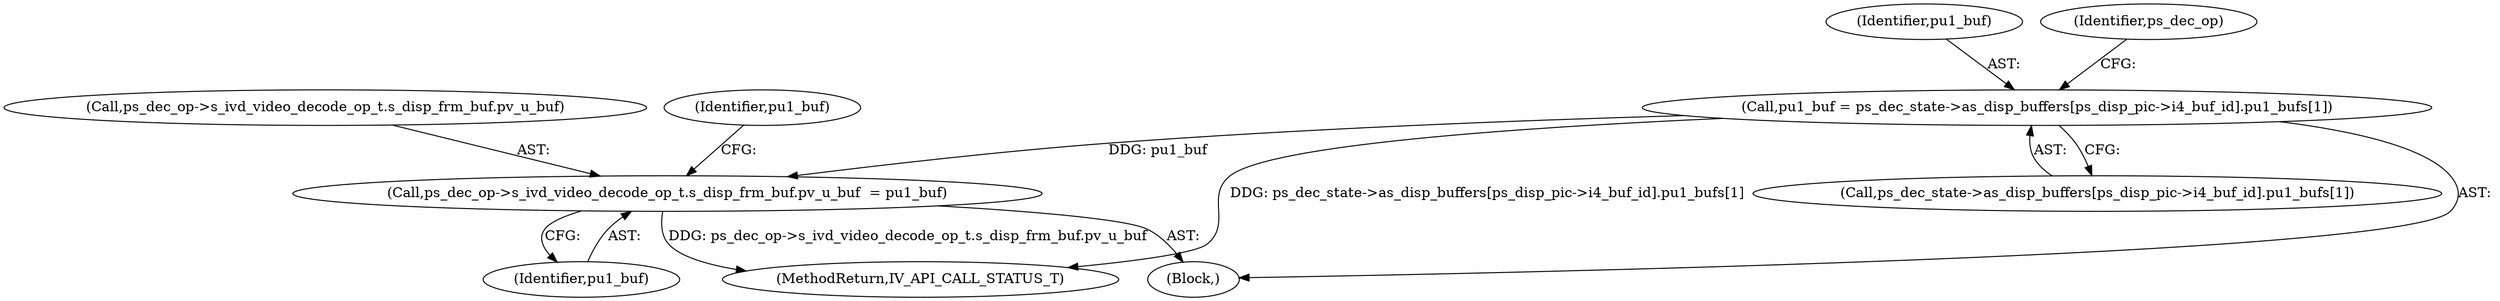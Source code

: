 digraph "0_Android_a86eb798d077b9b25c8f8c77e3c02c2f287c1ce7@array" {
"1000628" [label="(Call,pu1_buf = ps_dec_state->as_disp_buffers[ps_disp_pic->i4_buf_id].pu1_bufs[1])"];
"1000641" [label="(Call,ps_dec_op->s_ivd_video_decode_op_t.s_disp_frm_buf.pv_u_buf  = pu1_buf)"];
"1000651" [label="(Identifier,pu1_buf)"];
"1000629" [label="(Identifier,pu1_buf)"];
"1000649" [label="(Identifier,pu1_buf)"];
"1000645" [label="(Identifier,ps_dec_op)"];
"1001689" [label="(MethodReturn,IV_API_CALL_STATUS_T)"];
"1000630" [label="(Call,ps_dec_state->as_disp_buffers[ps_disp_pic->i4_buf_id].pu1_bufs[1])"];
"1000628" [label="(Call,pu1_buf = ps_dec_state->as_disp_buffers[ps_disp_pic->i4_buf_id].pu1_bufs[1])"];
"1000626" [label="(Block,)"];
"1000641" [label="(Call,ps_dec_op->s_ivd_video_decode_op_t.s_disp_frm_buf.pv_u_buf  = pu1_buf)"];
"1000642" [label="(Call,ps_dec_op->s_ivd_video_decode_op_t.s_disp_frm_buf.pv_u_buf)"];
"1000628" -> "1000626"  [label="AST: "];
"1000628" -> "1000630"  [label="CFG: "];
"1000629" -> "1000628"  [label="AST: "];
"1000630" -> "1000628"  [label="AST: "];
"1000645" -> "1000628"  [label="CFG: "];
"1000628" -> "1001689"  [label="DDG: ps_dec_state->as_disp_buffers[ps_disp_pic->i4_buf_id].pu1_bufs[1]"];
"1000628" -> "1000641"  [label="DDG: pu1_buf"];
"1000641" -> "1000626"  [label="AST: "];
"1000641" -> "1000649"  [label="CFG: "];
"1000642" -> "1000641"  [label="AST: "];
"1000649" -> "1000641"  [label="AST: "];
"1000651" -> "1000641"  [label="CFG: "];
"1000641" -> "1001689"  [label="DDG: ps_dec_op->s_ivd_video_decode_op_t.s_disp_frm_buf.pv_u_buf"];
}
